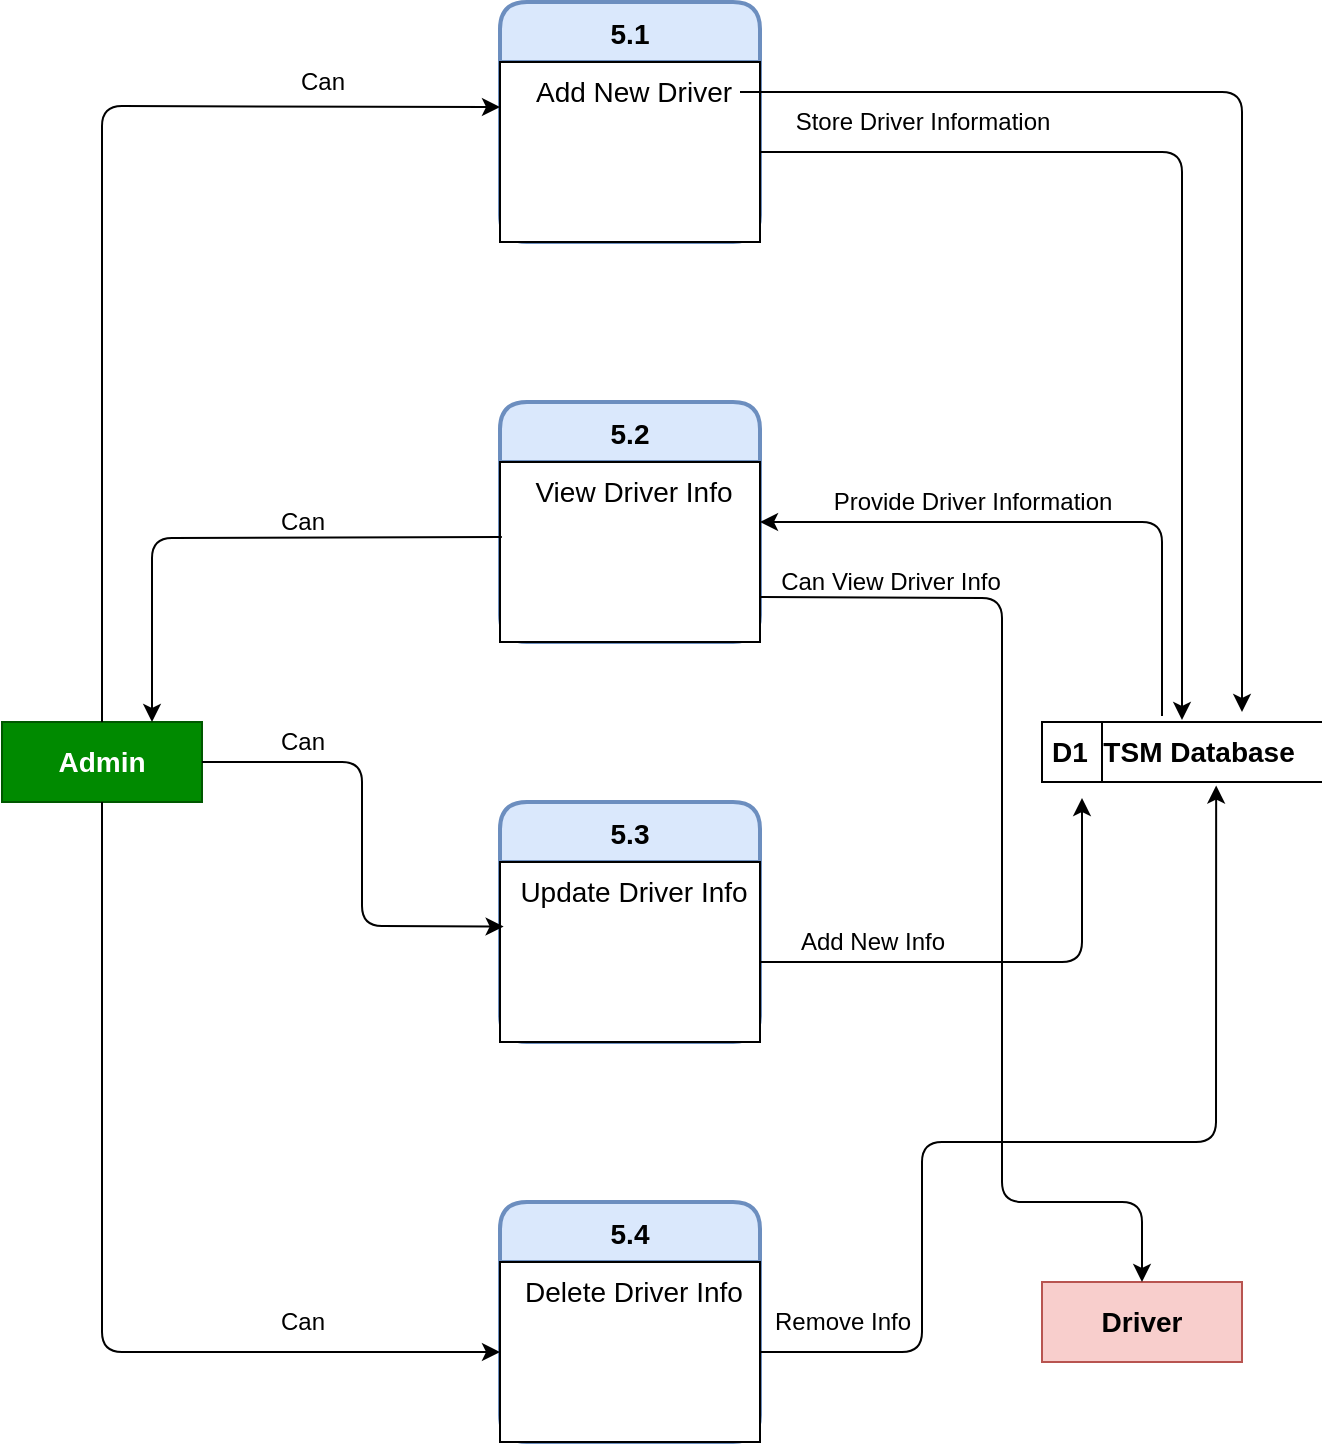 <mxfile version="15.3.4" type="github">
  <diagram id="m1V7zA7mebeq46YNh9Ek" name="Page-1">
    <mxGraphModel dx="1036" dy="571" grid="1" gridSize="10" guides="1" tooltips="1" connect="1" arrows="1" fold="1" page="1" pageScale="1" pageWidth="827" pageHeight="1169" math="0" shadow="0">
      <root>
        <mxCell id="0" />
        <mxCell id="1" parent="0" />
        <mxCell id="PxbL5v5Bzp1MklqN0sMN-2" value="5.2" style="swimlane;childLayout=stackLayout;horizontal=1;startSize=30;horizontalStack=0;rounded=1;fontSize=14;fontStyle=1;strokeWidth=2;resizeParent=0;resizeLast=1;shadow=0;dashed=0;align=center;hachureGap=4;pointerEvents=0;fillColor=#dae8fc;strokeColor=#6c8ebf;" parent="1" vertex="1">
          <mxGeometry x="349" y="280" width="130" height="120" as="geometry" />
        </mxCell>
        <mxCell id="PxbL5v5Bzp1MklqN0sMN-3" value="View Driver Info" style="align=center;spacingLeft=4;fontSize=14;verticalAlign=top;resizable=0;rotatable=0;part=1;" parent="PxbL5v5Bzp1MklqN0sMN-2" vertex="1">
          <mxGeometry y="30" width="130" height="90" as="geometry" />
        </mxCell>
        <mxCell id="PxbL5v5Bzp1MklqN0sMN-4" value="" style="align=center;spacingLeft=4;fontSize=14;verticalAlign=top;resizable=0;rotatable=0;part=1;" parent="PxbL5v5Bzp1MklqN0sMN-2" vertex="1">
          <mxGeometry y="120" width="130" as="geometry" />
        </mxCell>
        <mxCell id="PxbL5v5Bzp1MklqN0sMN-5" value="" style="align=center;spacingLeft=4;fontSize=14;verticalAlign=top;resizable=0;rotatable=0;part=1;" parent="PxbL5v5Bzp1MklqN0sMN-2" vertex="1">
          <mxGeometry y="120" width="130" as="geometry" />
        </mxCell>
        <mxCell id="PxbL5v5Bzp1MklqN0sMN-6" value="5.3" style="swimlane;childLayout=stackLayout;horizontal=1;startSize=30;horizontalStack=0;rounded=1;fontSize=14;fontStyle=1;strokeWidth=2;resizeParent=0;resizeLast=1;shadow=0;dashed=0;align=center;hachureGap=4;pointerEvents=0;fillColor=#dae8fc;strokeColor=#6c8ebf;" parent="1" vertex="1">
          <mxGeometry x="349" y="480" width="130" height="120" as="geometry" />
        </mxCell>
        <mxCell id="PxbL5v5Bzp1MklqN0sMN-7" value="Update Driver Info" style="align=center;spacingLeft=4;fontSize=14;verticalAlign=top;resizable=0;rotatable=0;part=1;" parent="PxbL5v5Bzp1MklqN0sMN-6" vertex="1">
          <mxGeometry y="30" width="130" height="90" as="geometry" />
        </mxCell>
        <mxCell id="PxbL5v5Bzp1MklqN0sMN-8" value="" style="align=center;spacingLeft=4;fontSize=14;verticalAlign=top;resizable=0;rotatable=0;part=1;" parent="PxbL5v5Bzp1MklqN0sMN-6" vertex="1">
          <mxGeometry y="120" width="130" as="geometry" />
        </mxCell>
        <mxCell id="PxbL5v5Bzp1MklqN0sMN-9" value="" style="align=center;spacingLeft=4;fontSize=14;verticalAlign=top;resizable=0;rotatable=0;part=1;" parent="PxbL5v5Bzp1MklqN0sMN-6" vertex="1">
          <mxGeometry y="120" width="130" as="geometry" />
        </mxCell>
        <mxCell id="PxbL5v5Bzp1MklqN0sMN-10" value="5.4" style="swimlane;childLayout=stackLayout;horizontal=1;startSize=30;horizontalStack=0;rounded=1;fontSize=14;fontStyle=1;strokeWidth=2;resizeParent=0;resizeLast=1;shadow=0;dashed=0;align=center;hachureGap=4;pointerEvents=0;fillColor=#dae8fc;strokeColor=#6c8ebf;" parent="1" vertex="1">
          <mxGeometry x="349" y="680" width="130" height="120" as="geometry" />
        </mxCell>
        <mxCell id="PxbL5v5Bzp1MklqN0sMN-11" value="Delete Driver Info" style="align=center;spacingLeft=4;fontSize=14;verticalAlign=top;resizable=0;rotatable=0;part=1;" parent="PxbL5v5Bzp1MklqN0sMN-10" vertex="1">
          <mxGeometry y="30" width="130" height="90" as="geometry" />
        </mxCell>
        <mxCell id="PxbL5v5Bzp1MklqN0sMN-12" value="" style="align=center;spacingLeft=4;fontSize=14;verticalAlign=top;resizable=0;rotatable=0;part=1;" parent="PxbL5v5Bzp1MklqN0sMN-10" vertex="1">
          <mxGeometry y="120" width="130" as="geometry" />
        </mxCell>
        <mxCell id="PxbL5v5Bzp1MklqN0sMN-13" value="" style="align=center;spacingLeft=4;fontSize=14;verticalAlign=top;resizable=0;rotatable=0;part=1;" parent="PxbL5v5Bzp1MklqN0sMN-10" vertex="1">
          <mxGeometry y="120" width="130" as="geometry" />
        </mxCell>
        <mxCell id="PxbL5v5Bzp1MklqN0sMN-18" value="&lt;b&gt;D1&amp;nbsp; TSM Database&lt;/b&gt;" style="html=1;dashed=0;whitespace=wrap;shape=mxgraph.dfd.dataStoreID;align=left;spacingLeft=3;points=[[0,0],[0.5,0],[1,0],[0,0.5],[1,0.5],[0,1],[0.5,1],[1,1]];hachureGap=4;pointerEvents=0;fontSize=14;" parent="1" vertex="1">
          <mxGeometry x="620" y="440" width="140" height="30" as="geometry" />
        </mxCell>
        <mxCell id="PxbL5v5Bzp1MklqN0sMN-21" value="&lt;b&gt;Driver&lt;/b&gt;" style="whiteSpace=wrap;html=1;align=center;hachureGap=4;pointerEvents=0;fontSize=14;fillColor=#f8cecc;strokeColor=#b85450;" parent="1" vertex="1">
          <mxGeometry x="620" y="720" width="100" height="40" as="geometry" />
        </mxCell>
        <mxCell id="PxbL5v5Bzp1MklqN0sMN-22" value="5.1" style="swimlane;childLayout=stackLayout;horizontal=1;startSize=30;horizontalStack=0;rounded=1;fontSize=14;fontStyle=1;strokeWidth=2;resizeParent=0;resizeLast=1;shadow=0;dashed=0;align=center;hachureGap=4;pointerEvents=0;fillColor=#dae8fc;strokeColor=#6c8ebf;" parent="1" vertex="1">
          <mxGeometry x="349" y="80" width="130" height="120" as="geometry" />
        </mxCell>
        <mxCell id="PxbL5v5Bzp1MklqN0sMN-23" value="Add New Driver" style="align=center;spacingLeft=4;fontSize=14;verticalAlign=top;resizable=0;rotatable=0;part=1;" parent="PxbL5v5Bzp1MklqN0sMN-22" vertex="1">
          <mxGeometry y="30" width="130" height="90" as="geometry" />
        </mxCell>
        <mxCell id="PxbL5v5Bzp1MklqN0sMN-24" value="" style="align=center;spacingLeft=4;fontSize=14;verticalAlign=top;resizable=0;rotatable=0;part=1;" parent="PxbL5v5Bzp1MklqN0sMN-22" vertex="1">
          <mxGeometry y="120" width="130" as="geometry" />
        </mxCell>
        <mxCell id="PxbL5v5Bzp1MklqN0sMN-25" value="" style="align=center;spacingLeft=4;fontSize=14;verticalAlign=top;resizable=0;rotatable=0;part=1;" parent="PxbL5v5Bzp1MklqN0sMN-22" vertex="1">
          <mxGeometry y="120" width="130" as="geometry" />
        </mxCell>
        <mxCell id="PxbL5v5Bzp1MklqN0sMN-19" value="&lt;b&gt;Admin&lt;/b&gt;" style="whiteSpace=wrap;html=1;align=center;hachureGap=4;pointerEvents=0;fontSize=14;fillColor=#008a00;strokeColor=#005700;fontColor=#ffffff;" parent="1" vertex="1">
          <mxGeometry x="100" y="440" width="100" height="40" as="geometry" />
        </mxCell>
        <mxCell id="PxbL5v5Bzp1MklqN0sMN-55" value="" style="endArrow=classic;html=1;sourcePerimeterSpacing=8;targetPerimeterSpacing=8;exitX=0.5;exitY=0;exitDx=0;exitDy=0;entryX=0;entryY=0.25;entryDx=0;entryDy=0;" parent="1" source="PxbL5v5Bzp1MklqN0sMN-19" target="PxbL5v5Bzp1MklqN0sMN-23" edge="1">
          <mxGeometry width="50" height="50" relative="1" as="geometry">
            <mxPoint x="400" y="280" as="sourcePoint" />
            <mxPoint x="450" y="230" as="targetPoint" />
            <Array as="points">
              <mxPoint x="150" y="132" />
            </Array>
          </mxGeometry>
        </mxCell>
        <mxCell id="PxbL5v5Bzp1MklqN0sMN-56" value="Can" style="text;html=1;align=center;verticalAlign=middle;resizable=0;points=[];autosize=1;strokeColor=none;fillColor=none;" parent="1" vertex="1">
          <mxGeometry x="240" y="110" width="40" height="20" as="geometry" />
        </mxCell>
        <mxCell id="PxbL5v5Bzp1MklqN0sMN-57" value="" style="endArrow=classic;html=1;sourcePerimeterSpacing=8;targetPerimeterSpacing=8;entryX=0.75;entryY=0;entryDx=0;entryDy=0;exitX=0.007;exitY=0.417;exitDx=0;exitDy=0;exitPerimeter=0;" parent="1" source="PxbL5v5Bzp1MklqN0sMN-3" target="PxbL5v5Bzp1MklqN0sMN-19" edge="1">
          <mxGeometry width="50" height="50" relative="1" as="geometry">
            <mxPoint x="340" y="360" as="sourcePoint" />
            <mxPoint x="450" y="230" as="targetPoint" />
            <Array as="points">
              <mxPoint x="175" y="348" />
            </Array>
          </mxGeometry>
        </mxCell>
        <mxCell id="PxbL5v5Bzp1MklqN0sMN-58" value="Can" style="text;html=1;align=center;verticalAlign=middle;resizable=0;points=[];autosize=1;strokeColor=none;fillColor=none;" parent="1" vertex="1">
          <mxGeometry x="230" y="330" width="40" height="20" as="geometry" />
        </mxCell>
        <mxCell id="PxbL5v5Bzp1MklqN0sMN-59" value="" style="endArrow=classic;html=1;sourcePerimeterSpacing=8;targetPerimeterSpacing=8;exitX=1;exitY=0.5;exitDx=0;exitDy=0;entryX=0.014;entryY=0.359;entryDx=0;entryDy=0;entryPerimeter=0;" parent="1" source="PxbL5v5Bzp1MklqN0sMN-19" target="PxbL5v5Bzp1MklqN0sMN-7" edge="1">
          <mxGeometry width="50" height="50" relative="1" as="geometry">
            <mxPoint x="400" y="390" as="sourcePoint" />
            <mxPoint x="450" y="340" as="targetPoint" />
            <Array as="points">
              <mxPoint x="280" y="460" />
              <mxPoint x="280" y="542" />
            </Array>
          </mxGeometry>
        </mxCell>
        <mxCell id="PxbL5v5Bzp1MklqN0sMN-60" value="Can" style="text;html=1;align=center;verticalAlign=middle;resizable=0;points=[];autosize=1;strokeColor=none;fillColor=none;" parent="1" vertex="1">
          <mxGeometry x="230" y="440" width="40" height="20" as="geometry" />
        </mxCell>
        <mxCell id="PxbL5v5Bzp1MklqN0sMN-61" value="" style="endArrow=classic;html=1;sourcePerimeterSpacing=8;targetPerimeterSpacing=8;exitX=0.5;exitY=1;exitDx=0;exitDy=0;entryX=0;entryY=0.5;entryDx=0;entryDy=0;" parent="1" source="PxbL5v5Bzp1MklqN0sMN-19" target="PxbL5v5Bzp1MklqN0sMN-11" edge="1">
          <mxGeometry width="50" height="50" relative="1" as="geometry">
            <mxPoint x="400" y="390" as="sourcePoint" />
            <mxPoint x="450" y="340" as="targetPoint" />
            <Array as="points">
              <mxPoint x="150" y="755" />
            </Array>
          </mxGeometry>
        </mxCell>
        <mxCell id="PxbL5v5Bzp1MklqN0sMN-62" value="Can" style="text;html=1;align=center;verticalAlign=middle;resizable=0;points=[];autosize=1;strokeColor=none;fillColor=none;" parent="1" vertex="1">
          <mxGeometry x="230" y="730" width="40" height="20" as="geometry" />
        </mxCell>
        <mxCell id="PxbL5v5Bzp1MklqN0sMN-63" value="" style="endArrow=classic;html=1;sourcePerimeterSpacing=8;targetPerimeterSpacing=8;exitX=1;exitY=0.5;exitDx=0;exitDy=0;" parent="1" source="PxbL5v5Bzp1MklqN0sMN-23" edge="1">
          <mxGeometry width="50" height="50" relative="1" as="geometry">
            <mxPoint x="400" y="470" as="sourcePoint" />
            <mxPoint x="690" y="439" as="targetPoint" />
            <Array as="points">
              <mxPoint x="690" y="155" />
            </Array>
          </mxGeometry>
        </mxCell>
        <mxCell id="PxbL5v5Bzp1MklqN0sMN-64" value="Store Driver Information" style="text;html=1;align=center;verticalAlign=middle;resizable=0;points=[];autosize=1;strokeColor=none;fillColor=none;" parent="1" vertex="1">
          <mxGeometry x="490" y="130" width="140" height="20" as="geometry" />
        </mxCell>
        <mxCell id="PxbL5v5Bzp1MklqN0sMN-65" value="" style="endArrow=classic;html=1;sourcePerimeterSpacing=8;targetPerimeterSpacing=8;entryX=1;entryY=0.5;entryDx=0;entryDy=0;" parent="1" target="PxbL5v5Bzp1MklqN0sMN-2" edge="1">
          <mxGeometry width="50" height="50" relative="1" as="geometry">
            <mxPoint x="680" y="437" as="sourcePoint" />
            <mxPoint x="450" y="420" as="targetPoint" />
            <Array as="points">
              <mxPoint x="680" y="340" />
            </Array>
          </mxGeometry>
        </mxCell>
        <mxCell id="PxbL5v5Bzp1MklqN0sMN-66" value="Provide Driver Information" style="text;html=1;align=center;verticalAlign=middle;resizable=0;points=[];autosize=1;strokeColor=none;fillColor=none;" parent="1" vertex="1">
          <mxGeometry x="510" y="320" width="150" height="20" as="geometry" />
        </mxCell>
        <mxCell id="PxbL5v5Bzp1MklqN0sMN-68" value="" style="endArrow=classic;html=1;sourcePerimeterSpacing=8;targetPerimeterSpacing=8;exitX=1;exitY=0.75;exitDx=0;exitDy=0;entryX=0.5;entryY=0;entryDx=0;entryDy=0;" parent="1" source="PxbL5v5Bzp1MklqN0sMN-3" target="PxbL5v5Bzp1MklqN0sMN-21" edge="1">
          <mxGeometry width="50" height="50" relative="1" as="geometry">
            <mxPoint x="400" y="470" as="sourcePoint" />
            <mxPoint x="450" y="420" as="targetPoint" />
            <Array as="points">
              <mxPoint x="600" y="378" />
              <mxPoint x="600" y="680" />
              <mxPoint x="670" y="680" />
            </Array>
          </mxGeometry>
        </mxCell>
        <mxCell id="PxbL5v5Bzp1MklqN0sMN-69" value="Can View Driver Info" style="text;html=1;align=center;verticalAlign=middle;resizable=0;points=[];autosize=1;strokeColor=none;fillColor=none;" parent="1" vertex="1">
          <mxGeometry x="479" y="360" width="130" height="20" as="geometry" />
        </mxCell>
        <mxCell id="PxbL5v5Bzp1MklqN0sMN-72" value="" style="endArrow=classic;html=1;sourcePerimeterSpacing=8;targetPerimeterSpacing=8;exitX=1;exitY=0.556;exitDx=0;exitDy=0;exitPerimeter=0;" parent="1" source="PxbL5v5Bzp1MklqN0sMN-7" edge="1">
          <mxGeometry width="50" height="50" relative="1" as="geometry">
            <mxPoint x="479" y="555" as="sourcePoint" />
            <mxPoint x="640" y="478" as="targetPoint" />
            <Array as="points">
              <mxPoint x="640" y="560" />
            </Array>
          </mxGeometry>
        </mxCell>
        <mxCell id="PxbL5v5Bzp1MklqN0sMN-73" value="Add New Info" style="text;html=1;align=center;verticalAlign=middle;resizable=0;points=[];autosize=1;strokeColor=none;fillColor=none;" parent="1" vertex="1">
          <mxGeometry x="490" y="540" width="90" height="20" as="geometry" />
        </mxCell>
        <mxCell id="PxbL5v5Bzp1MklqN0sMN-74" value="" style="endArrow=classic;html=1;sourcePerimeterSpacing=8;targetPerimeterSpacing=8;exitX=1;exitY=0.5;exitDx=0;exitDy=0;entryX=0.622;entryY=1.059;entryDx=0;entryDy=0;entryPerimeter=0;" parent="1" source="PxbL5v5Bzp1MklqN0sMN-11" target="PxbL5v5Bzp1MklqN0sMN-18" edge="1">
          <mxGeometry width="50" height="50" relative="1" as="geometry">
            <mxPoint x="400" y="590" as="sourcePoint" />
            <mxPoint x="450" y="540" as="targetPoint" />
            <Array as="points">
              <mxPoint x="560" y="755" />
              <mxPoint x="560" y="650" />
              <mxPoint x="707" y="650" />
            </Array>
          </mxGeometry>
        </mxCell>
        <mxCell id="PxbL5v5Bzp1MklqN0sMN-75" value="Remove Info" style="text;html=1;align=center;verticalAlign=middle;resizable=0;points=[];autosize=1;strokeColor=none;fillColor=none;" parent="1" vertex="1">
          <mxGeometry x="480" y="730" width="80" height="20" as="geometry" />
        </mxCell>
        <mxCell id="A0-kp5H_5SE1Qtg9zqxQ-1" value="" style="endArrow=classic;html=1;sourcePerimeterSpacing=8;targetPerimeterSpacing=8;" edge="1" parent="1">
          <mxGeometry width="50" height="50" relative="1" as="geometry">
            <mxPoint x="469" y="125" as="sourcePoint" />
            <mxPoint x="720" y="435" as="targetPoint" />
            <Array as="points">
              <mxPoint x="720" y="125" />
            </Array>
          </mxGeometry>
        </mxCell>
      </root>
    </mxGraphModel>
  </diagram>
</mxfile>

